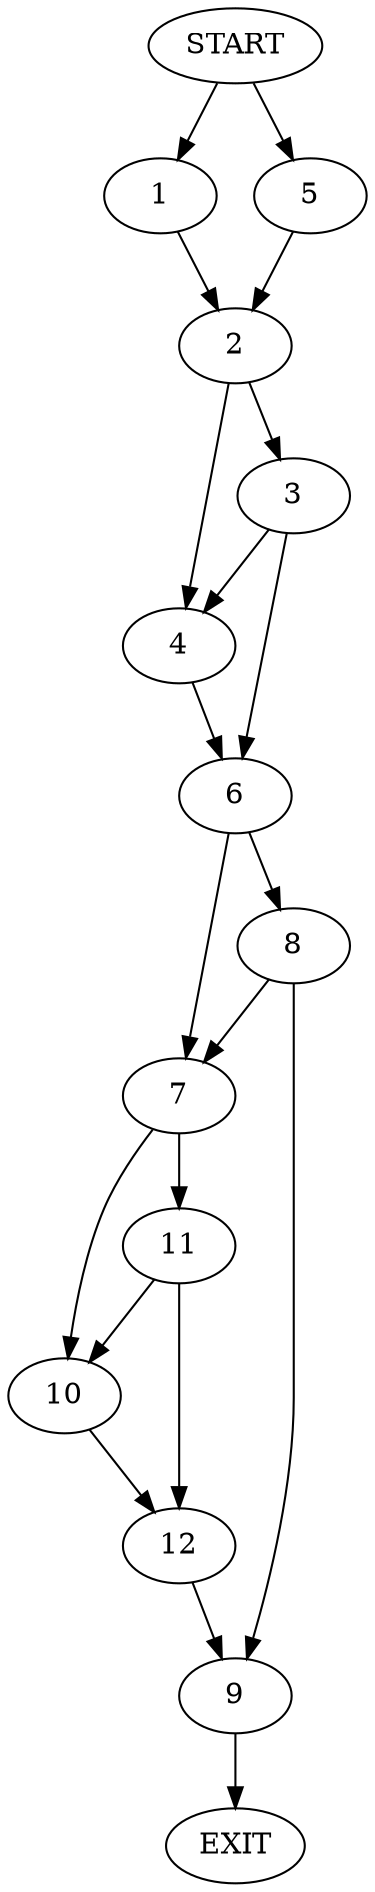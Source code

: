 digraph {
0 [label="START"]
13 [label="EXIT"]
0 -> 1
1 -> 2
2 -> 3
2 -> 4
0 -> 5
5 -> 2
3 -> 4
3 -> 6
4 -> 6
6 -> 7
6 -> 8
8 -> 7
8 -> 9
7 -> 10
7 -> 11
9 -> 13
11 -> 12
11 -> 10
10 -> 12
12 -> 9
}
